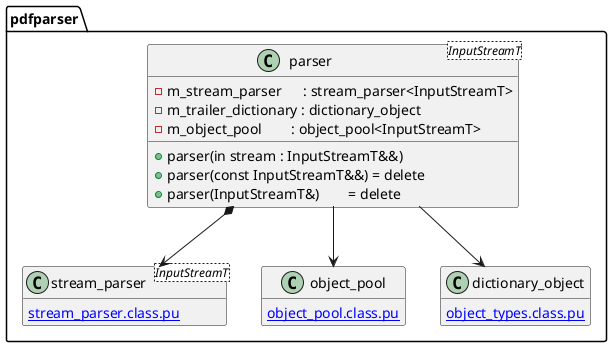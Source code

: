 @startuml parser
hide empty members
namespace pdfparser {
class parser<InputStreamT> {
	-m_stream_parser      : stream_parser<InputStreamT>
	-m_trailer_dictionary : dictionary_object
	-m_object_pool        : object_pool<InputStreamT>

	+parser(in stream : InputStreamT&&)
	+parser(const InputStreamT&&) = delete
	+parser(InputStreamT&)        = delete
}
parser *--> stream_parser
parser --> object_pool
parser --> dictionary_object

class stream_parser<InputStreamT> {
	[[stream_parser.class.pu]]
}
class object_pool {
	[[object_pool.class.pu]]
}
class dictionary_object {
	[[object_types.class.pu]]
}
@enduml
